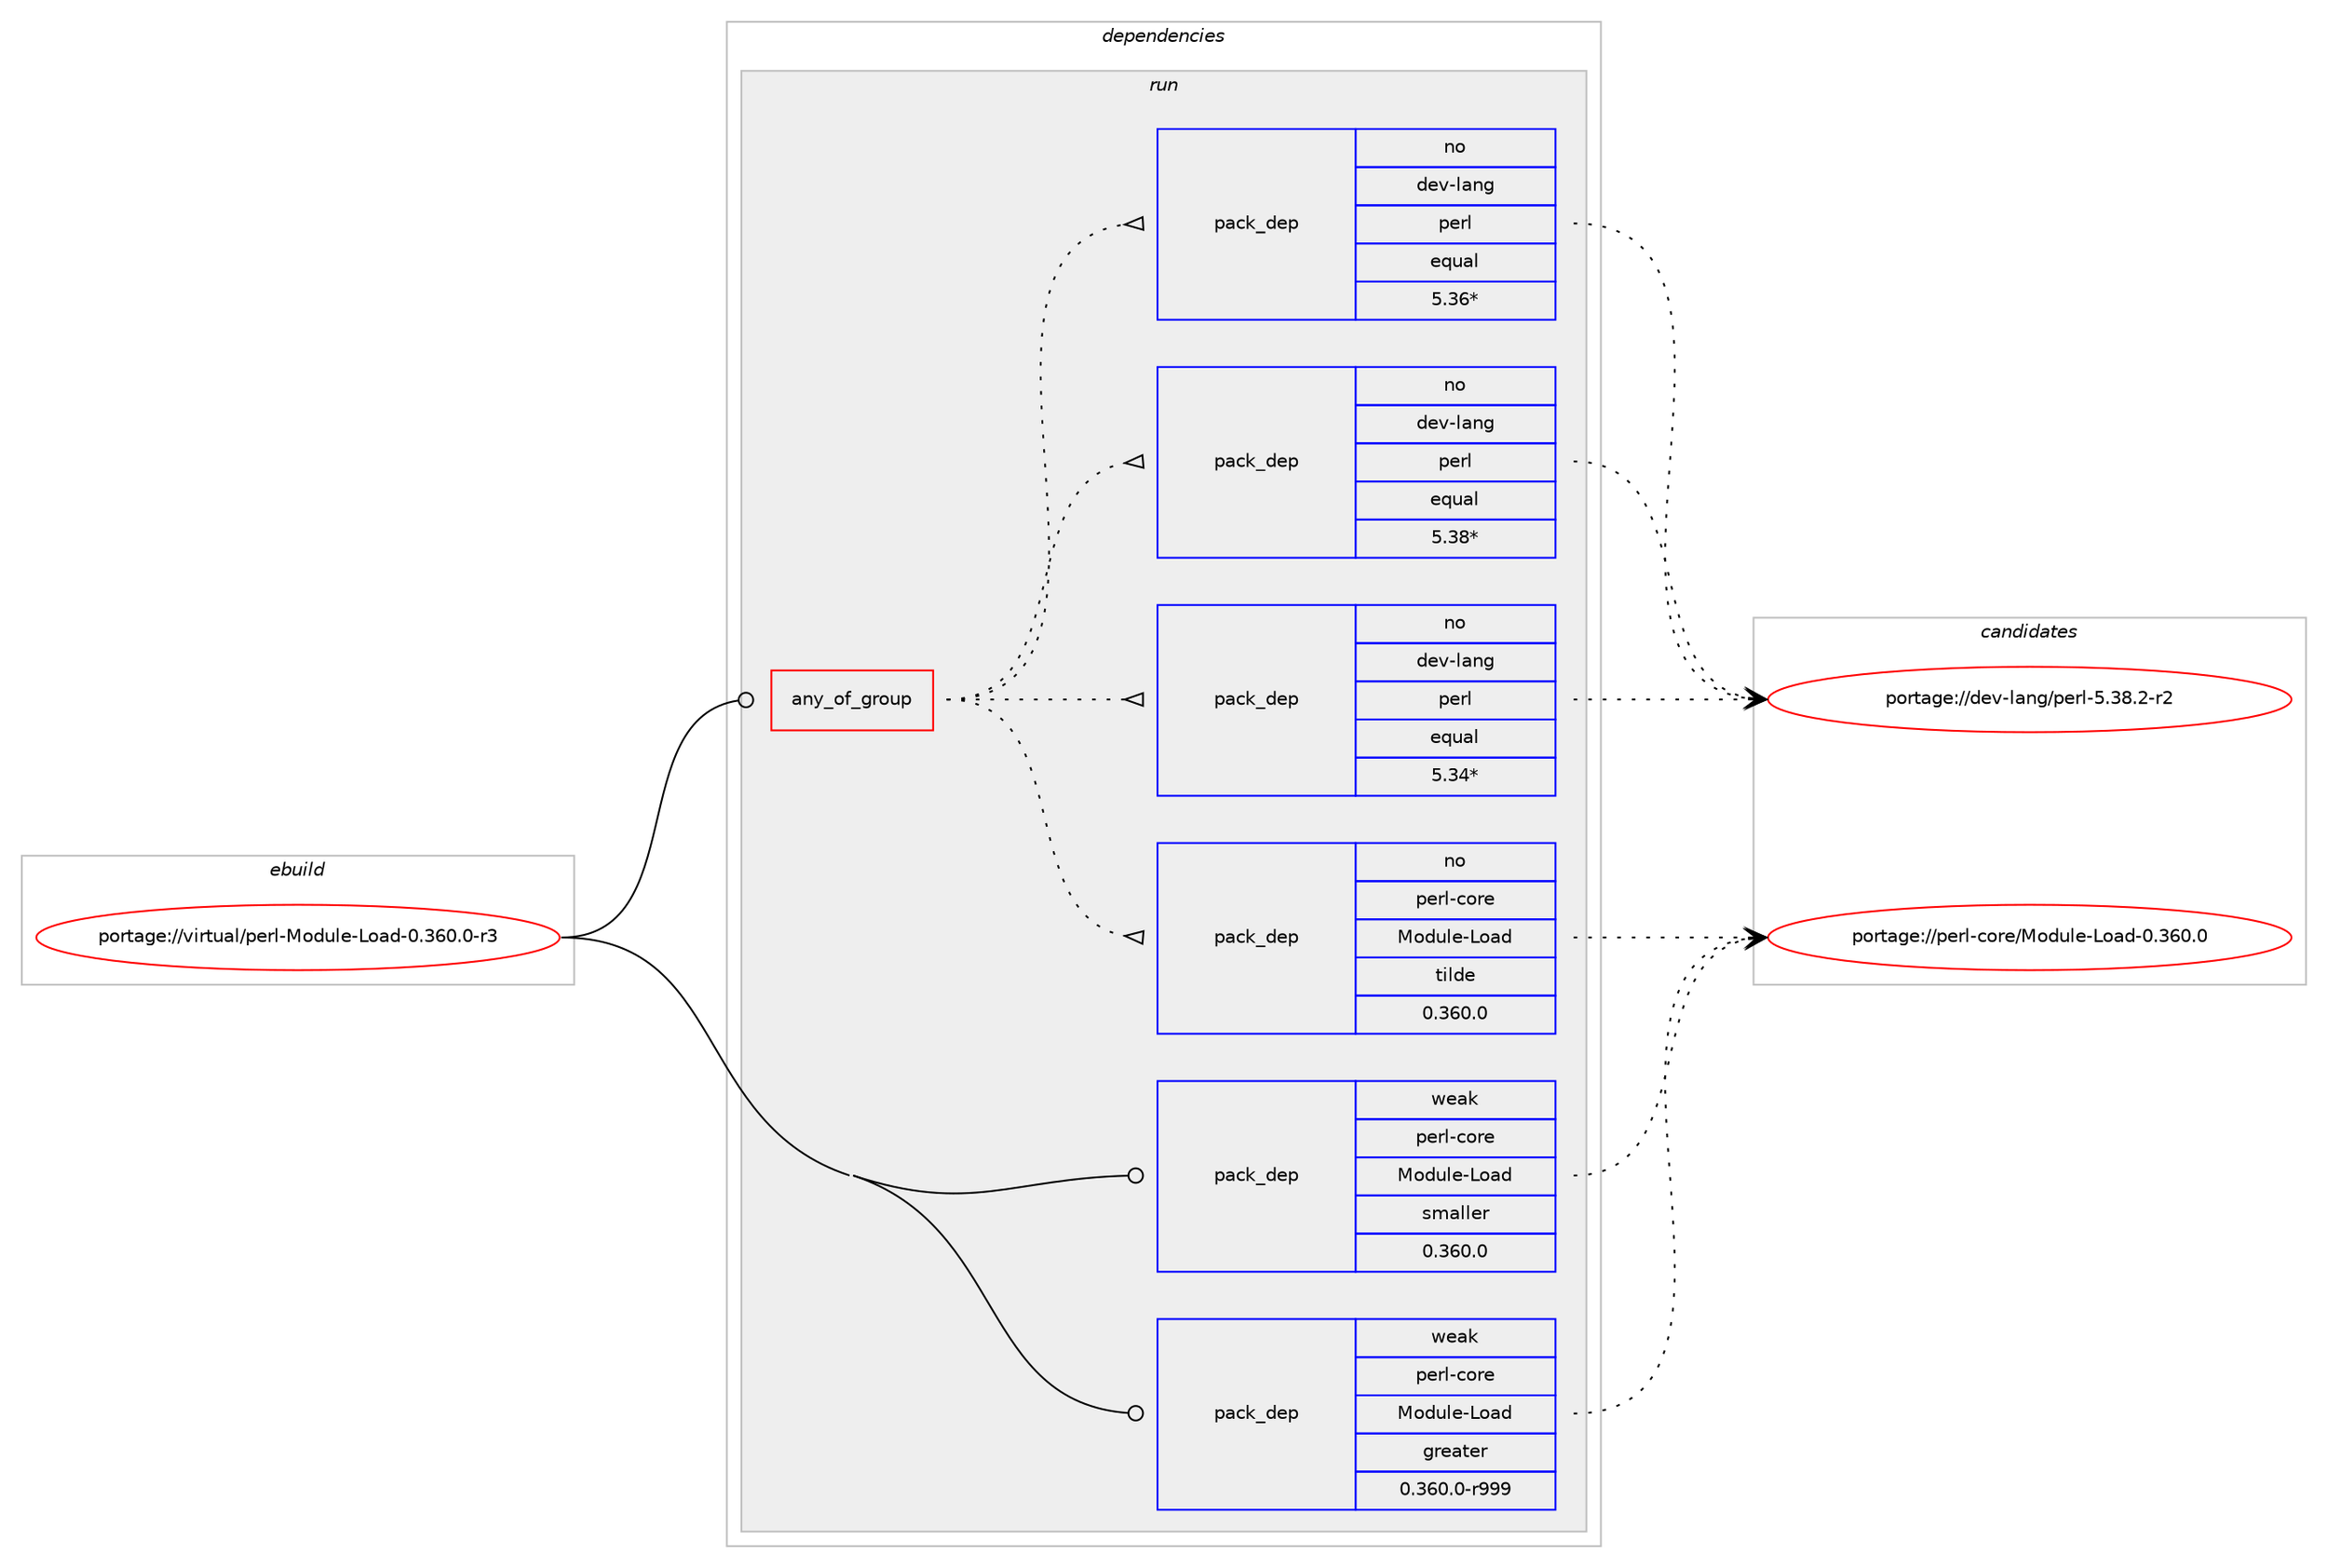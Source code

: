 digraph prolog {

# *************
# Graph options
# *************

newrank=true;
concentrate=true;
compound=true;
graph [rankdir=LR,fontname=Helvetica,fontsize=10,ranksep=1.5];#, ranksep=2.5, nodesep=0.2];
edge  [arrowhead=vee];
node  [fontname=Helvetica,fontsize=10];

# **********
# The ebuild
# **********

subgraph cluster_leftcol {
color=gray;
rank=same;
label=<<i>ebuild</i>>;
id [label="portage://virtual/perl-Module-Load-0.360.0-r3", color=red, width=4, href="../virtual/perl-Module-Load-0.360.0-r3.svg"];
}

# ****************
# The dependencies
# ****************

subgraph cluster_midcol {
color=gray;
label=<<i>dependencies</i>>;
subgraph cluster_compile {
fillcolor="#eeeeee";
style=filled;
label=<<i>compile</i>>;
}
subgraph cluster_compileandrun {
fillcolor="#eeeeee";
style=filled;
label=<<i>compile and run</i>>;
}
subgraph cluster_run {
fillcolor="#eeeeee";
style=filled;
label=<<i>run</i>>;
subgraph any79 {
dependency3247 [label=<<TABLE BORDER="0" CELLBORDER="1" CELLSPACING="0" CELLPADDING="4"><TR><TD CELLPADDING="10">any_of_group</TD></TR></TABLE>>, shape=none, color=red];subgraph pack1186 {
dependency3248 [label=<<TABLE BORDER="0" CELLBORDER="1" CELLSPACING="0" CELLPADDING="4" WIDTH="220"><TR><TD ROWSPAN="6" CELLPADDING="30">pack_dep</TD></TR><TR><TD WIDTH="110">no</TD></TR><TR><TD>dev-lang</TD></TR><TR><TD>perl</TD></TR><TR><TD>equal</TD></TR><TR><TD>5.38*</TD></TR></TABLE>>, shape=none, color=blue];
}
dependency3247:e -> dependency3248:w [weight=20,style="dotted",arrowhead="oinv"];
subgraph pack1187 {
dependency3249 [label=<<TABLE BORDER="0" CELLBORDER="1" CELLSPACING="0" CELLPADDING="4" WIDTH="220"><TR><TD ROWSPAN="6" CELLPADDING="30">pack_dep</TD></TR><TR><TD WIDTH="110">no</TD></TR><TR><TD>dev-lang</TD></TR><TR><TD>perl</TD></TR><TR><TD>equal</TD></TR><TR><TD>5.36*</TD></TR></TABLE>>, shape=none, color=blue];
}
dependency3247:e -> dependency3249:w [weight=20,style="dotted",arrowhead="oinv"];
subgraph pack1188 {
dependency3250 [label=<<TABLE BORDER="0" CELLBORDER="1" CELLSPACING="0" CELLPADDING="4" WIDTH="220"><TR><TD ROWSPAN="6" CELLPADDING="30">pack_dep</TD></TR><TR><TD WIDTH="110">no</TD></TR><TR><TD>dev-lang</TD></TR><TR><TD>perl</TD></TR><TR><TD>equal</TD></TR><TR><TD>5.34*</TD></TR></TABLE>>, shape=none, color=blue];
}
dependency3247:e -> dependency3250:w [weight=20,style="dotted",arrowhead="oinv"];
subgraph pack1189 {
dependency3251 [label=<<TABLE BORDER="0" CELLBORDER="1" CELLSPACING="0" CELLPADDING="4" WIDTH="220"><TR><TD ROWSPAN="6" CELLPADDING="30">pack_dep</TD></TR><TR><TD WIDTH="110">no</TD></TR><TR><TD>perl-core</TD></TR><TR><TD>Module-Load</TD></TR><TR><TD>tilde</TD></TR><TR><TD>0.360.0</TD></TR></TABLE>>, shape=none, color=blue];
}
dependency3247:e -> dependency3251:w [weight=20,style="dotted",arrowhead="oinv"];
}
id:e -> dependency3247:w [weight=20,style="solid",arrowhead="odot"];
# *** BEGIN UNKNOWN DEPENDENCY TYPE (TODO) ***
# id -> package_dependency(portage://virtual/perl-Module-Load-0.360.0-r3,run,no,dev-lang,perl,none,[,,],any_same_slot,[])
# *** END UNKNOWN DEPENDENCY TYPE (TODO) ***

subgraph pack1190 {
dependency3252 [label=<<TABLE BORDER="0" CELLBORDER="1" CELLSPACING="0" CELLPADDING="4" WIDTH="220"><TR><TD ROWSPAN="6" CELLPADDING="30">pack_dep</TD></TR><TR><TD WIDTH="110">weak</TD></TR><TR><TD>perl-core</TD></TR><TR><TD>Module-Load</TD></TR><TR><TD>greater</TD></TR><TR><TD>0.360.0-r999</TD></TR></TABLE>>, shape=none, color=blue];
}
id:e -> dependency3252:w [weight=20,style="solid",arrowhead="odot"];
subgraph pack1191 {
dependency3253 [label=<<TABLE BORDER="0" CELLBORDER="1" CELLSPACING="0" CELLPADDING="4" WIDTH="220"><TR><TD ROWSPAN="6" CELLPADDING="30">pack_dep</TD></TR><TR><TD WIDTH="110">weak</TD></TR><TR><TD>perl-core</TD></TR><TR><TD>Module-Load</TD></TR><TR><TD>smaller</TD></TR><TR><TD>0.360.0</TD></TR></TABLE>>, shape=none, color=blue];
}
id:e -> dependency3253:w [weight=20,style="solid",arrowhead="odot"];
}
}

# **************
# The candidates
# **************

subgraph cluster_choices {
rank=same;
color=gray;
label=<<i>candidates</i>>;

subgraph choice1186 {
color=black;
nodesep=1;
choice100101118451089711010347112101114108455346515646504511450 [label="portage://dev-lang/perl-5.38.2-r2", color=red, width=4,href="../dev-lang/perl-5.38.2-r2.svg"];
dependency3248:e -> choice100101118451089711010347112101114108455346515646504511450:w [style=dotted,weight="100"];
}
subgraph choice1187 {
color=black;
nodesep=1;
choice100101118451089711010347112101114108455346515646504511450 [label="portage://dev-lang/perl-5.38.2-r2", color=red, width=4,href="../dev-lang/perl-5.38.2-r2.svg"];
dependency3249:e -> choice100101118451089711010347112101114108455346515646504511450:w [style=dotted,weight="100"];
}
subgraph choice1188 {
color=black;
nodesep=1;
choice100101118451089711010347112101114108455346515646504511450 [label="portage://dev-lang/perl-5.38.2-r2", color=red, width=4,href="../dev-lang/perl-5.38.2-r2.svg"];
dependency3250:e -> choice100101118451089711010347112101114108455346515646504511450:w [style=dotted,weight="100"];
}
subgraph choice1189 {
color=black;
nodesep=1;
choice112101114108459911111410147771111001171081014576111971004548465154484648 [label="portage://perl-core/Module-Load-0.360.0", color=red, width=4,href="../perl-core/Module-Load-0.360.0.svg"];
dependency3251:e -> choice112101114108459911111410147771111001171081014576111971004548465154484648:w [style=dotted,weight="100"];
}
subgraph choice1190 {
color=black;
nodesep=1;
choice112101114108459911111410147771111001171081014576111971004548465154484648 [label="portage://perl-core/Module-Load-0.360.0", color=red, width=4,href="../perl-core/Module-Load-0.360.0.svg"];
dependency3252:e -> choice112101114108459911111410147771111001171081014576111971004548465154484648:w [style=dotted,weight="100"];
}
subgraph choice1191 {
color=black;
nodesep=1;
choice112101114108459911111410147771111001171081014576111971004548465154484648 [label="portage://perl-core/Module-Load-0.360.0", color=red, width=4,href="../perl-core/Module-Load-0.360.0.svg"];
dependency3253:e -> choice112101114108459911111410147771111001171081014576111971004548465154484648:w [style=dotted,weight="100"];
}
}

}
